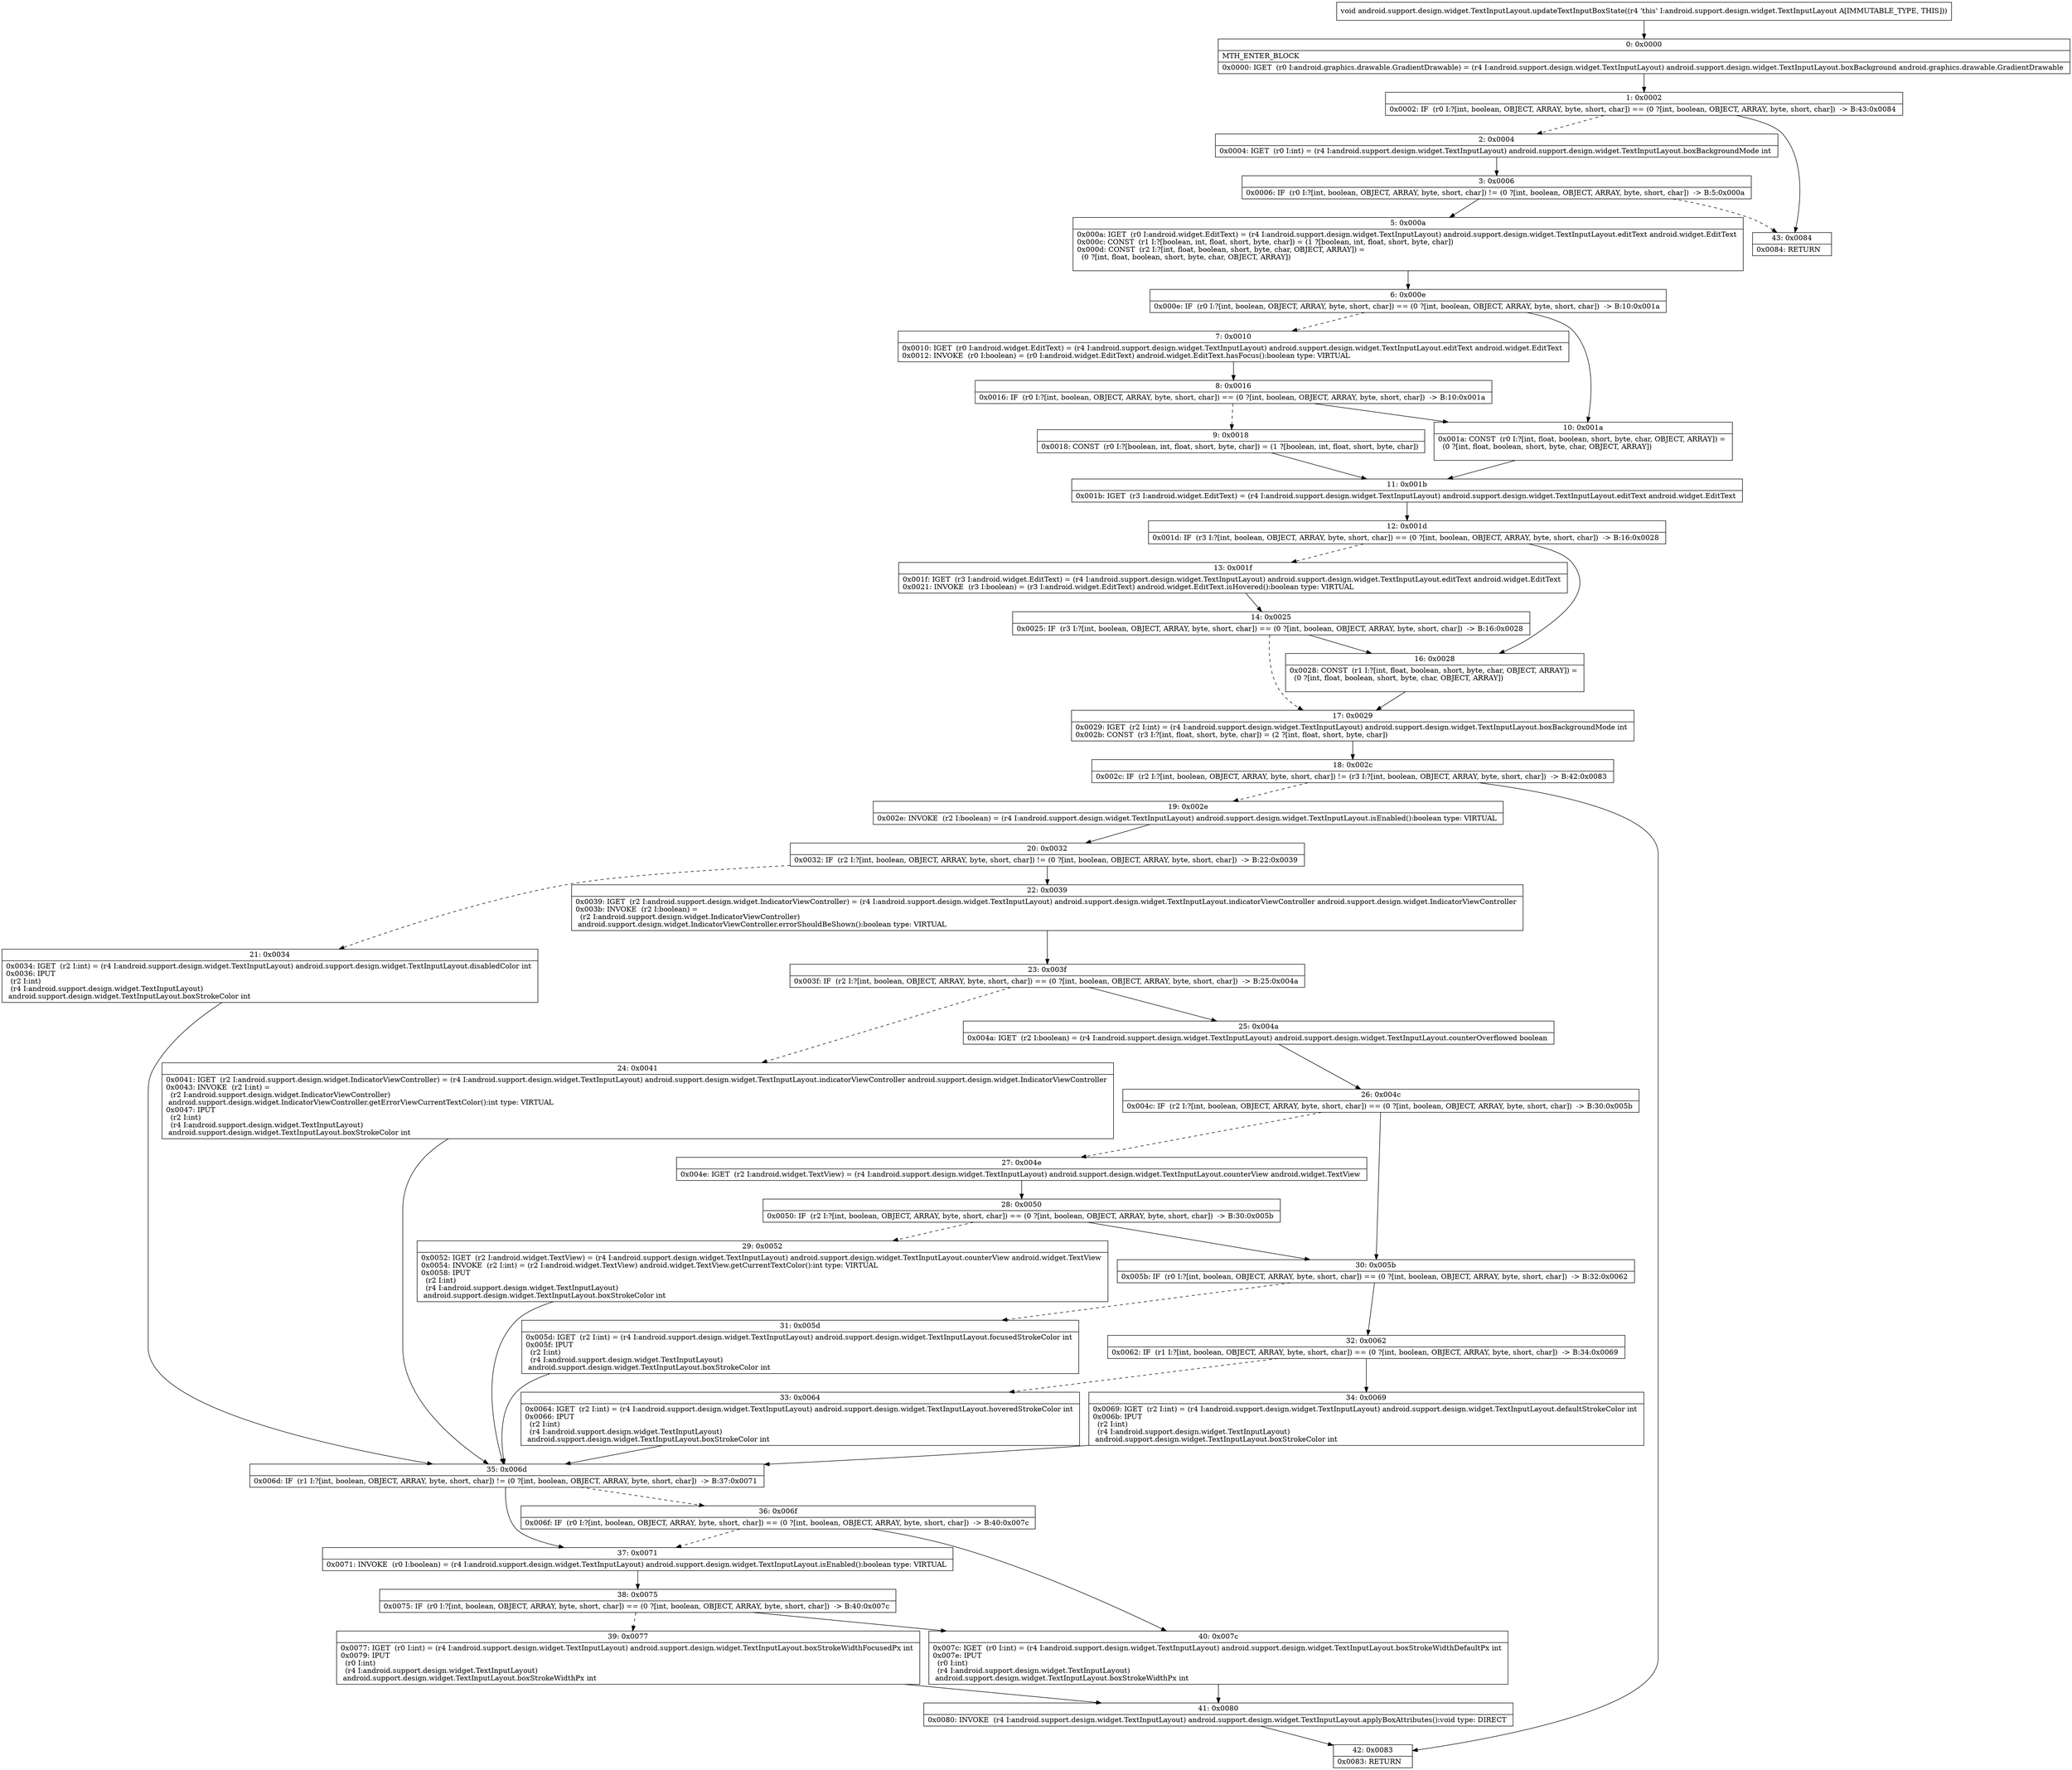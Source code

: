 digraph "CFG forandroid.support.design.widget.TextInputLayout.updateTextInputBoxState()V" {
Node_0 [shape=record,label="{0\:\ 0x0000|MTH_ENTER_BLOCK\l|0x0000: IGET  (r0 I:android.graphics.drawable.GradientDrawable) = (r4 I:android.support.design.widget.TextInputLayout) android.support.design.widget.TextInputLayout.boxBackground android.graphics.drawable.GradientDrawable \l}"];
Node_1 [shape=record,label="{1\:\ 0x0002|0x0002: IF  (r0 I:?[int, boolean, OBJECT, ARRAY, byte, short, char]) == (0 ?[int, boolean, OBJECT, ARRAY, byte, short, char])  \-\> B:43:0x0084 \l}"];
Node_2 [shape=record,label="{2\:\ 0x0004|0x0004: IGET  (r0 I:int) = (r4 I:android.support.design.widget.TextInputLayout) android.support.design.widget.TextInputLayout.boxBackgroundMode int \l}"];
Node_3 [shape=record,label="{3\:\ 0x0006|0x0006: IF  (r0 I:?[int, boolean, OBJECT, ARRAY, byte, short, char]) != (0 ?[int, boolean, OBJECT, ARRAY, byte, short, char])  \-\> B:5:0x000a \l}"];
Node_5 [shape=record,label="{5\:\ 0x000a|0x000a: IGET  (r0 I:android.widget.EditText) = (r4 I:android.support.design.widget.TextInputLayout) android.support.design.widget.TextInputLayout.editText android.widget.EditText \l0x000c: CONST  (r1 I:?[boolean, int, float, short, byte, char]) = (1 ?[boolean, int, float, short, byte, char]) \l0x000d: CONST  (r2 I:?[int, float, boolean, short, byte, char, OBJECT, ARRAY]) = \l  (0 ?[int, float, boolean, short, byte, char, OBJECT, ARRAY])\l \l}"];
Node_6 [shape=record,label="{6\:\ 0x000e|0x000e: IF  (r0 I:?[int, boolean, OBJECT, ARRAY, byte, short, char]) == (0 ?[int, boolean, OBJECT, ARRAY, byte, short, char])  \-\> B:10:0x001a \l}"];
Node_7 [shape=record,label="{7\:\ 0x0010|0x0010: IGET  (r0 I:android.widget.EditText) = (r4 I:android.support.design.widget.TextInputLayout) android.support.design.widget.TextInputLayout.editText android.widget.EditText \l0x0012: INVOKE  (r0 I:boolean) = (r0 I:android.widget.EditText) android.widget.EditText.hasFocus():boolean type: VIRTUAL \l}"];
Node_8 [shape=record,label="{8\:\ 0x0016|0x0016: IF  (r0 I:?[int, boolean, OBJECT, ARRAY, byte, short, char]) == (0 ?[int, boolean, OBJECT, ARRAY, byte, short, char])  \-\> B:10:0x001a \l}"];
Node_9 [shape=record,label="{9\:\ 0x0018|0x0018: CONST  (r0 I:?[boolean, int, float, short, byte, char]) = (1 ?[boolean, int, float, short, byte, char]) \l}"];
Node_10 [shape=record,label="{10\:\ 0x001a|0x001a: CONST  (r0 I:?[int, float, boolean, short, byte, char, OBJECT, ARRAY]) = \l  (0 ?[int, float, boolean, short, byte, char, OBJECT, ARRAY])\l \l}"];
Node_11 [shape=record,label="{11\:\ 0x001b|0x001b: IGET  (r3 I:android.widget.EditText) = (r4 I:android.support.design.widget.TextInputLayout) android.support.design.widget.TextInputLayout.editText android.widget.EditText \l}"];
Node_12 [shape=record,label="{12\:\ 0x001d|0x001d: IF  (r3 I:?[int, boolean, OBJECT, ARRAY, byte, short, char]) == (0 ?[int, boolean, OBJECT, ARRAY, byte, short, char])  \-\> B:16:0x0028 \l}"];
Node_13 [shape=record,label="{13\:\ 0x001f|0x001f: IGET  (r3 I:android.widget.EditText) = (r4 I:android.support.design.widget.TextInputLayout) android.support.design.widget.TextInputLayout.editText android.widget.EditText \l0x0021: INVOKE  (r3 I:boolean) = (r3 I:android.widget.EditText) android.widget.EditText.isHovered():boolean type: VIRTUAL \l}"];
Node_14 [shape=record,label="{14\:\ 0x0025|0x0025: IF  (r3 I:?[int, boolean, OBJECT, ARRAY, byte, short, char]) == (0 ?[int, boolean, OBJECT, ARRAY, byte, short, char])  \-\> B:16:0x0028 \l}"];
Node_16 [shape=record,label="{16\:\ 0x0028|0x0028: CONST  (r1 I:?[int, float, boolean, short, byte, char, OBJECT, ARRAY]) = \l  (0 ?[int, float, boolean, short, byte, char, OBJECT, ARRAY])\l \l}"];
Node_17 [shape=record,label="{17\:\ 0x0029|0x0029: IGET  (r2 I:int) = (r4 I:android.support.design.widget.TextInputLayout) android.support.design.widget.TextInputLayout.boxBackgroundMode int \l0x002b: CONST  (r3 I:?[int, float, short, byte, char]) = (2 ?[int, float, short, byte, char]) \l}"];
Node_18 [shape=record,label="{18\:\ 0x002c|0x002c: IF  (r2 I:?[int, boolean, OBJECT, ARRAY, byte, short, char]) != (r3 I:?[int, boolean, OBJECT, ARRAY, byte, short, char])  \-\> B:42:0x0083 \l}"];
Node_19 [shape=record,label="{19\:\ 0x002e|0x002e: INVOKE  (r2 I:boolean) = (r4 I:android.support.design.widget.TextInputLayout) android.support.design.widget.TextInputLayout.isEnabled():boolean type: VIRTUAL \l}"];
Node_20 [shape=record,label="{20\:\ 0x0032|0x0032: IF  (r2 I:?[int, boolean, OBJECT, ARRAY, byte, short, char]) != (0 ?[int, boolean, OBJECT, ARRAY, byte, short, char])  \-\> B:22:0x0039 \l}"];
Node_21 [shape=record,label="{21\:\ 0x0034|0x0034: IGET  (r2 I:int) = (r4 I:android.support.design.widget.TextInputLayout) android.support.design.widget.TextInputLayout.disabledColor int \l0x0036: IPUT  \l  (r2 I:int)\l  (r4 I:android.support.design.widget.TextInputLayout)\l android.support.design.widget.TextInputLayout.boxStrokeColor int \l}"];
Node_22 [shape=record,label="{22\:\ 0x0039|0x0039: IGET  (r2 I:android.support.design.widget.IndicatorViewController) = (r4 I:android.support.design.widget.TextInputLayout) android.support.design.widget.TextInputLayout.indicatorViewController android.support.design.widget.IndicatorViewController \l0x003b: INVOKE  (r2 I:boolean) = \l  (r2 I:android.support.design.widget.IndicatorViewController)\l android.support.design.widget.IndicatorViewController.errorShouldBeShown():boolean type: VIRTUAL \l}"];
Node_23 [shape=record,label="{23\:\ 0x003f|0x003f: IF  (r2 I:?[int, boolean, OBJECT, ARRAY, byte, short, char]) == (0 ?[int, boolean, OBJECT, ARRAY, byte, short, char])  \-\> B:25:0x004a \l}"];
Node_24 [shape=record,label="{24\:\ 0x0041|0x0041: IGET  (r2 I:android.support.design.widget.IndicatorViewController) = (r4 I:android.support.design.widget.TextInputLayout) android.support.design.widget.TextInputLayout.indicatorViewController android.support.design.widget.IndicatorViewController \l0x0043: INVOKE  (r2 I:int) = \l  (r2 I:android.support.design.widget.IndicatorViewController)\l android.support.design.widget.IndicatorViewController.getErrorViewCurrentTextColor():int type: VIRTUAL \l0x0047: IPUT  \l  (r2 I:int)\l  (r4 I:android.support.design.widget.TextInputLayout)\l android.support.design.widget.TextInputLayout.boxStrokeColor int \l}"];
Node_25 [shape=record,label="{25\:\ 0x004a|0x004a: IGET  (r2 I:boolean) = (r4 I:android.support.design.widget.TextInputLayout) android.support.design.widget.TextInputLayout.counterOverflowed boolean \l}"];
Node_26 [shape=record,label="{26\:\ 0x004c|0x004c: IF  (r2 I:?[int, boolean, OBJECT, ARRAY, byte, short, char]) == (0 ?[int, boolean, OBJECT, ARRAY, byte, short, char])  \-\> B:30:0x005b \l}"];
Node_27 [shape=record,label="{27\:\ 0x004e|0x004e: IGET  (r2 I:android.widget.TextView) = (r4 I:android.support.design.widget.TextInputLayout) android.support.design.widget.TextInputLayout.counterView android.widget.TextView \l}"];
Node_28 [shape=record,label="{28\:\ 0x0050|0x0050: IF  (r2 I:?[int, boolean, OBJECT, ARRAY, byte, short, char]) == (0 ?[int, boolean, OBJECT, ARRAY, byte, short, char])  \-\> B:30:0x005b \l}"];
Node_29 [shape=record,label="{29\:\ 0x0052|0x0052: IGET  (r2 I:android.widget.TextView) = (r4 I:android.support.design.widget.TextInputLayout) android.support.design.widget.TextInputLayout.counterView android.widget.TextView \l0x0054: INVOKE  (r2 I:int) = (r2 I:android.widget.TextView) android.widget.TextView.getCurrentTextColor():int type: VIRTUAL \l0x0058: IPUT  \l  (r2 I:int)\l  (r4 I:android.support.design.widget.TextInputLayout)\l android.support.design.widget.TextInputLayout.boxStrokeColor int \l}"];
Node_30 [shape=record,label="{30\:\ 0x005b|0x005b: IF  (r0 I:?[int, boolean, OBJECT, ARRAY, byte, short, char]) == (0 ?[int, boolean, OBJECT, ARRAY, byte, short, char])  \-\> B:32:0x0062 \l}"];
Node_31 [shape=record,label="{31\:\ 0x005d|0x005d: IGET  (r2 I:int) = (r4 I:android.support.design.widget.TextInputLayout) android.support.design.widget.TextInputLayout.focusedStrokeColor int \l0x005f: IPUT  \l  (r2 I:int)\l  (r4 I:android.support.design.widget.TextInputLayout)\l android.support.design.widget.TextInputLayout.boxStrokeColor int \l}"];
Node_32 [shape=record,label="{32\:\ 0x0062|0x0062: IF  (r1 I:?[int, boolean, OBJECT, ARRAY, byte, short, char]) == (0 ?[int, boolean, OBJECT, ARRAY, byte, short, char])  \-\> B:34:0x0069 \l}"];
Node_33 [shape=record,label="{33\:\ 0x0064|0x0064: IGET  (r2 I:int) = (r4 I:android.support.design.widget.TextInputLayout) android.support.design.widget.TextInputLayout.hoveredStrokeColor int \l0x0066: IPUT  \l  (r2 I:int)\l  (r4 I:android.support.design.widget.TextInputLayout)\l android.support.design.widget.TextInputLayout.boxStrokeColor int \l}"];
Node_34 [shape=record,label="{34\:\ 0x0069|0x0069: IGET  (r2 I:int) = (r4 I:android.support.design.widget.TextInputLayout) android.support.design.widget.TextInputLayout.defaultStrokeColor int \l0x006b: IPUT  \l  (r2 I:int)\l  (r4 I:android.support.design.widget.TextInputLayout)\l android.support.design.widget.TextInputLayout.boxStrokeColor int \l}"];
Node_35 [shape=record,label="{35\:\ 0x006d|0x006d: IF  (r1 I:?[int, boolean, OBJECT, ARRAY, byte, short, char]) != (0 ?[int, boolean, OBJECT, ARRAY, byte, short, char])  \-\> B:37:0x0071 \l}"];
Node_36 [shape=record,label="{36\:\ 0x006f|0x006f: IF  (r0 I:?[int, boolean, OBJECT, ARRAY, byte, short, char]) == (0 ?[int, boolean, OBJECT, ARRAY, byte, short, char])  \-\> B:40:0x007c \l}"];
Node_37 [shape=record,label="{37\:\ 0x0071|0x0071: INVOKE  (r0 I:boolean) = (r4 I:android.support.design.widget.TextInputLayout) android.support.design.widget.TextInputLayout.isEnabled():boolean type: VIRTUAL \l}"];
Node_38 [shape=record,label="{38\:\ 0x0075|0x0075: IF  (r0 I:?[int, boolean, OBJECT, ARRAY, byte, short, char]) == (0 ?[int, boolean, OBJECT, ARRAY, byte, short, char])  \-\> B:40:0x007c \l}"];
Node_39 [shape=record,label="{39\:\ 0x0077|0x0077: IGET  (r0 I:int) = (r4 I:android.support.design.widget.TextInputLayout) android.support.design.widget.TextInputLayout.boxStrokeWidthFocusedPx int \l0x0079: IPUT  \l  (r0 I:int)\l  (r4 I:android.support.design.widget.TextInputLayout)\l android.support.design.widget.TextInputLayout.boxStrokeWidthPx int \l}"];
Node_40 [shape=record,label="{40\:\ 0x007c|0x007c: IGET  (r0 I:int) = (r4 I:android.support.design.widget.TextInputLayout) android.support.design.widget.TextInputLayout.boxStrokeWidthDefaultPx int \l0x007e: IPUT  \l  (r0 I:int)\l  (r4 I:android.support.design.widget.TextInputLayout)\l android.support.design.widget.TextInputLayout.boxStrokeWidthPx int \l}"];
Node_41 [shape=record,label="{41\:\ 0x0080|0x0080: INVOKE  (r4 I:android.support.design.widget.TextInputLayout) android.support.design.widget.TextInputLayout.applyBoxAttributes():void type: DIRECT \l}"];
Node_42 [shape=record,label="{42\:\ 0x0083|0x0083: RETURN   \l}"];
Node_43 [shape=record,label="{43\:\ 0x0084|0x0084: RETURN   \l}"];
MethodNode[shape=record,label="{void android.support.design.widget.TextInputLayout.updateTextInputBoxState((r4 'this' I:android.support.design.widget.TextInputLayout A[IMMUTABLE_TYPE, THIS])) }"];
MethodNode -> Node_0;
Node_0 -> Node_1;
Node_1 -> Node_2[style=dashed];
Node_1 -> Node_43;
Node_2 -> Node_3;
Node_3 -> Node_5;
Node_3 -> Node_43[style=dashed];
Node_5 -> Node_6;
Node_6 -> Node_7[style=dashed];
Node_6 -> Node_10;
Node_7 -> Node_8;
Node_8 -> Node_9[style=dashed];
Node_8 -> Node_10;
Node_9 -> Node_11;
Node_10 -> Node_11;
Node_11 -> Node_12;
Node_12 -> Node_13[style=dashed];
Node_12 -> Node_16;
Node_13 -> Node_14;
Node_14 -> Node_16;
Node_14 -> Node_17[style=dashed];
Node_16 -> Node_17;
Node_17 -> Node_18;
Node_18 -> Node_19[style=dashed];
Node_18 -> Node_42;
Node_19 -> Node_20;
Node_20 -> Node_21[style=dashed];
Node_20 -> Node_22;
Node_21 -> Node_35;
Node_22 -> Node_23;
Node_23 -> Node_24[style=dashed];
Node_23 -> Node_25;
Node_24 -> Node_35;
Node_25 -> Node_26;
Node_26 -> Node_27[style=dashed];
Node_26 -> Node_30;
Node_27 -> Node_28;
Node_28 -> Node_29[style=dashed];
Node_28 -> Node_30;
Node_29 -> Node_35;
Node_30 -> Node_31[style=dashed];
Node_30 -> Node_32;
Node_31 -> Node_35;
Node_32 -> Node_33[style=dashed];
Node_32 -> Node_34;
Node_33 -> Node_35;
Node_34 -> Node_35;
Node_35 -> Node_36[style=dashed];
Node_35 -> Node_37;
Node_36 -> Node_37[style=dashed];
Node_36 -> Node_40;
Node_37 -> Node_38;
Node_38 -> Node_39[style=dashed];
Node_38 -> Node_40;
Node_39 -> Node_41;
Node_40 -> Node_41;
Node_41 -> Node_42;
}

